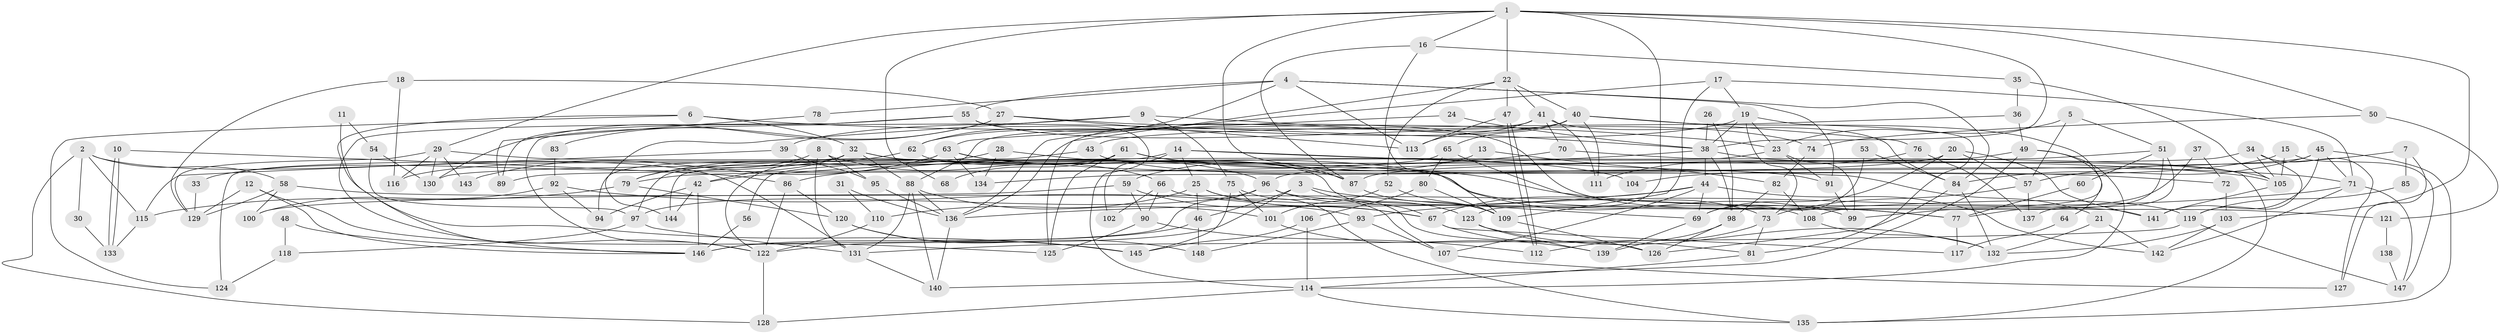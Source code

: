 // coarse degree distribution, {11: 0.010101010101010102, 6: 0.10101010101010101, 4: 0.24242424242424243, 3: 0.21212121212121213, 7: 0.13131313131313133, 5: 0.0707070707070707, 8: 0.050505050505050504, 2: 0.12121212121212122, 10: 0.020202020202020204, 9: 0.04040404040404041}
// Generated by graph-tools (version 1.1) at 2025/42/03/06/25 10:42:01]
// undirected, 148 vertices, 296 edges
graph export_dot {
graph [start="1"]
  node [color=gray90,style=filled];
  1;
  2;
  3;
  4;
  5;
  6;
  7;
  8;
  9;
  10;
  11;
  12;
  13;
  14;
  15;
  16;
  17;
  18;
  19;
  20;
  21;
  22;
  23;
  24;
  25;
  26;
  27;
  28;
  29;
  30;
  31;
  32;
  33;
  34;
  35;
  36;
  37;
  38;
  39;
  40;
  41;
  42;
  43;
  44;
  45;
  46;
  47;
  48;
  49;
  50;
  51;
  52;
  53;
  54;
  55;
  56;
  57;
  58;
  59;
  60;
  61;
  62;
  63;
  64;
  65;
  66;
  67;
  68;
  69;
  70;
  71;
  72;
  73;
  74;
  75;
  76;
  77;
  78;
  79;
  80;
  81;
  82;
  83;
  84;
  85;
  86;
  87;
  88;
  89;
  90;
  91;
  92;
  93;
  94;
  95;
  96;
  97;
  98;
  99;
  100;
  101;
  102;
  103;
  104;
  105;
  106;
  107;
  108;
  109;
  110;
  111;
  112;
  113;
  114;
  115;
  116;
  117;
  118;
  119;
  120;
  121;
  122;
  123;
  124;
  125;
  126;
  127;
  128;
  129;
  130;
  131;
  132;
  133;
  134;
  135;
  136;
  137;
  138;
  139;
  140;
  141;
  142;
  143;
  144;
  145;
  146;
  147;
  148;
  1 -- 22;
  1 -- 16;
  1 -- 29;
  1 -- 38;
  1 -- 50;
  1 -- 68;
  1 -- 87;
  1 -- 103;
  1 -- 123;
  2 -- 115;
  2 -- 128;
  2 -- 30;
  2 -- 58;
  2 -- 131;
  3 -- 122;
  3 -- 69;
  3 -- 46;
  3 -- 126;
  4 -- 84;
  4 -- 91;
  4 -- 55;
  4 -- 62;
  4 -- 78;
  4 -- 113;
  5 -- 51;
  5 -- 23;
  5 -- 57;
  6 -- 23;
  6 -- 32;
  6 -- 122;
  6 -- 124;
  7 -- 57;
  7 -- 127;
  7 -- 85;
  8 -- 131;
  8 -- 79;
  8 -- 66;
  8 -- 95;
  9 -- 75;
  9 -- 144;
  9 -- 38;
  9 -- 122;
  10 -- 86;
  10 -- 133;
  10 -- 133;
  11 -- 145;
  11 -- 54;
  12 -- 129;
  12 -- 146;
  12 -- 125;
  13 -- 59;
  13 -- 82;
  14 -- 105;
  14 -- 25;
  14 -- 21;
  14 -- 102;
  14 -- 144;
  15 -- 105;
  15 -- 147;
  15 -- 104;
  16 -- 109;
  16 -- 87;
  16 -- 35;
  17 -- 136;
  17 -- 71;
  17 -- 19;
  17 -- 109;
  18 -- 27;
  18 -- 116;
  18 -- 129;
  19 -- 38;
  19 -- 23;
  19 -- 39;
  19 -- 73;
  19 -- 81;
  20 -- 141;
  20 -- 57;
  20 -- 69;
  20 -- 134;
  21 -- 142;
  21 -- 132;
  22 -- 40;
  22 -- 47;
  22 -- 41;
  22 -- 52;
  22 -- 125;
  23 -- 91;
  23 -- 56;
  23 -- 99;
  24 -- 63;
  24 -- 38;
  25 -- 67;
  25 -- 46;
  25 -- 110;
  25 -- 135;
  26 -- 38;
  26 -- 98;
  27 -- 130;
  27 -- 113;
  27 -- 83;
  27 -- 119;
  28 -- 134;
  28 -- 87;
  28 -- 79;
  29 -- 129;
  29 -- 77;
  29 -- 116;
  29 -- 130;
  29 -- 143;
  30 -- 133;
  31 -- 110;
  31 -- 136;
  32 -- 42;
  32 -- 88;
  32 -- 33;
  32 -- 99;
  32 -- 104;
  32 -- 124;
  33 -- 129;
  34 -- 119;
  34 -- 105;
  34 -- 127;
  34 -- 130;
  35 -- 105;
  35 -- 36;
  36 -- 49;
  36 -- 43;
  37 -- 72;
  37 -- 99;
  38 -- 42;
  38 -- 44;
  38 -- 98;
  38 -- 105;
  39 -- 95;
  39 -- 115;
  40 -- 111;
  40 -- 136;
  40 -- 62;
  40 -- 65;
  40 -- 76;
  40 -- 108;
  41 -- 84;
  41 -- 70;
  41 -- 88;
  41 -- 111;
  41 -- 113;
  42 -- 94;
  42 -- 144;
  42 -- 146;
  43 -- 97;
  43 -- 91;
  44 -- 67;
  44 -- 69;
  44 -- 107;
  44 -- 136;
  44 -- 142;
  45 -- 135;
  45 -- 84;
  45 -- 71;
  45 -- 89;
  45 -- 141;
  46 -- 146;
  46 -- 148;
  47 -- 112;
  47 -- 112;
  47 -- 113;
  48 -- 118;
  48 -- 146;
  49 -- 140;
  49 -- 96;
  49 -- 64;
  49 -- 114;
  50 -- 74;
  50 -- 121;
  51 -- 87;
  51 -- 77;
  51 -- 60;
  51 -- 137;
  52 -- 109;
  52 -- 101;
  53 -- 84;
  53 -- 69;
  54 -- 130;
  54 -- 97;
  55 -- 114;
  55 -- 74;
  55 -- 89;
  55 -- 146;
  56 -- 146;
  57 -- 73;
  57 -- 137;
  58 -- 108;
  58 -- 100;
  58 -- 129;
  59 -- 90;
  59 -- 67;
  59 -- 100;
  60 -- 77;
  61 -- 122;
  61 -- 125;
  61 -- 68;
  61 -- 72;
  61 -- 77;
  62 -- 67;
  62 -- 116;
  63 -- 96;
  63 -- 71;
  63 -- 94;
  63 -- 134;
  63 -- 143;
  64 -- 117;
  65 -- 73;
  65 -- 79;
  65 -- 80;
  66 -- 90;
  66 -- 102;
  66 -- 141;
  67 -- 81;
  67 -- 117;
  69 -- 139;
  70 -- 86;
  70 -- 135;
  71 -- 142;
  71 -- 93;
  71 -- 147;
  72 -- 103;
  73 -- 81;
  73 -- 112;
  74 -- 82;
  75 -- 101;
  75 -- 145;
  75 -- 107;
  76 -- 137;
  76 -- 111;
  77 -- 117;
  78 -- 89;
  79 -- 115;
  79 -- 120;
  80 -- 109;
  80 -- 106;
  81 -- 114;
  82 -- 108;
  82 -- 98;
  83 -- 92;
  84 -- 132;
  84 -- 126;
  85 -- 119;
  86 -- 122;
  86 -- 120;
  87 -- 109;
  88 -- 140;
  88 -- 101;
  88 -- 131;
  88 -- 136;
  90 -- 125;
  90 -- 112;
  91 -- 99;
  92 -- 93;
  92 -- 100;
  92 -- 94;
  93 -- 107;
  93 -- 148;
  95 -- 136;
  96 -- 146;
  96 -- 123;
  96 -- 97;
  96 -- 121;
  97 -- 131;
  97 -- 118;
  98 -- 139;
  98 -- 126;
  101 -- 139;
  103 -- 132;
  103 -- 142;
  105 -- 141;
  106 -- 114;
  106 -- 145;
  107 -- 127;
  108 -- 132;
  109 -- 126;
  110 -- 122;
  114 -- 135;
  114 -- 128;
  115 -- 133;
  118 -- 124;
  119 -- 131;
  119 -- 147;
  120 -- 148;
  120 -- 145;
  121 -- 138;
  122 -- 128;
  123 -- 139;
  123 -- 132;
  131 -- 140;
  136 -- 140;
  138 -- 147;
}
